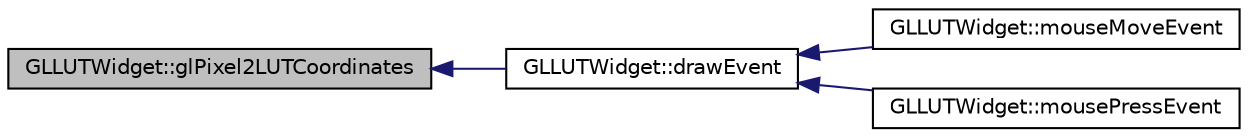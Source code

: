 digraph "GLLUTWidget::glPixel2LUTCoordinates"
{
 // INTERACTIVE_SVG=YES
  edge [fontname="Helvetica",fontsize="10",labelfontname="Helvetica",labelfontsize="10"];
  node [fontname="Helvetica",fontsize="10",shape=record];
  rankdir="LR";
  Node1 [label="GLLUTWidget::glPixel2LUTCoordinates",height=0.2,width=0.4,color="black", fillcolor="grey75", style="filled", fontcolor="black"];
  Node1 -> Node2 [dir="back",color="midnightblue",fontsize="10",style="solid",fontname="Helvetica"];
  Node2 [label="GLLUTWidget::drawEvent",height=0.2,width=0.4,color="black", fillcolor="white", style="filled",URL="$db/dc5/class_g_l_l_u_t_widget.html#adbcd00c42146617885751c4e8ea86dba"];
  Node2 -> Node3 [dir="back",color="midnightblue",fontsize="10",style="solid",fontname="Helvetica"];
  Node3 [label="GLLUTWidget::mouseMoveEvent",height=0.2,width=0.4,color="black", fillcolor="white", style="filled",URL="$db/dc5/class_g_l_l_u_t_widget.html#ac05da9732115359654831362f0ad9e77"];
  Node2 -> Node4 [dir="back",color="midnightblue",fontsize="10",style="solid",fontname="Helvetica"];
  Node4 [label="GLLUTWidget::mousePressEvent",height=0.2,width=0.4,color="black", fillcolor="white", style="filled",URL="$db/dc5/class_g_l_l_u_t_widget.html#a815067cb8bbd9a0ad60e8a37ae7129b2"];
}
